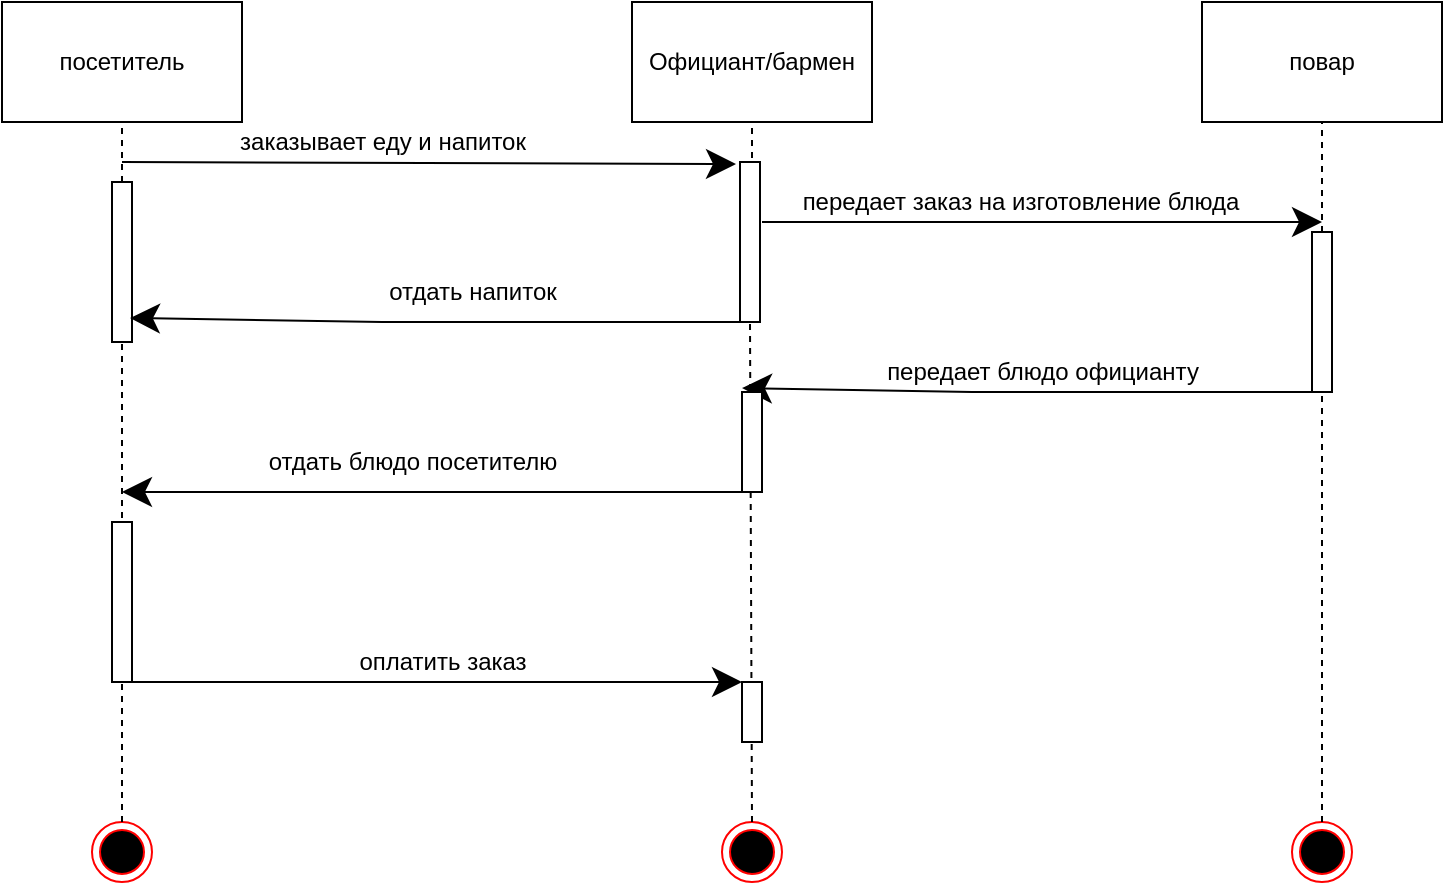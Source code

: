 <mxfile version="20.7.4" type="github">
  <diagram id="OPQfraDK8kIzwdh6b8sF" name="Страница 1">
    <mxGraphModel dx="880" dy="452" grid="1" gridSize="10" guides="1" tooltips="1" connect="1" arrows="1" fold="1" page="1" pageScale="1" pageWidth="827" pageHeight="1169" math="0" shadow="0">
      <root>
        <mxCell id="0" />
        <mxCell id="1" parent="0" />
        <mxCell id="zi3bwyjtD4XyHjBKZgoz-1" value="посетитель" style="rounded=0;whiteSpace=wrap;html=1;" vertex="1" parent="1">
          <mxGeometry x="40" y="80" width="120" height="60" as="geometry" />
        </mxCell>
        <mxCell id="zi3bwyjtD4XyHjBKZgoz-2" value="Официант/бармен" style="rounded=0;whiteSpace=wrap;html=1;" vertex="1" parent="1">
          <mxGeometry x="355" y="80" width="120" height="60" as="geometry" />
        </mxCell>
        <mxCell id="zi3bwyjtD4XyHjBKZgoz-3" value="повар" style="rounded=0;whiteSpace=wrap;html=1;" vertex="1" parent="1">
          <mxGeometry x="640" y="80" width="120" height="60" as="geometry" />
        </mxCell>
        <mxCell id="zi3bwyjtD4XyHjBKZgoz-4" value="" style="endArrow=none;dashed=1;html=1;rounded=0;entryX=0.5;entryY=1;entryDx=0;entryDy=0;startArrow=none;" edge="1" parent="1" source="zi3bwyjtD4XyHjBKZgoz-12" target="zi3bwyjtD4XyHjBKZgoz-1">
          <mxGeometry width="50" height="50" relative="1" as="geometry">
            <mxPoint x="100" y="400" as="sourcePoint" />
            <mxPoint x="440" y="210" as="targetPoint" />
          </mxGeometry>
        </mxCell>
        <mxCell id="zi3bwyjtD4XyHjBKZgoz-5" value="" style="endArrow=none;dashed=1;html=1;rounded=0;entryX=0.5;entryY=1;entryDx=0;entryDy=0;startArrow=none;" edge="1" parent="1" target="zi3bwyjtD4XyHjBKZgoz-2">
          <mxGeometry width="50" height="50" relative="1" as="geometry">
            <mxPoint x="415" y="170" as="sourcePoint" />
            <mxPoint x="339.5" y="140" as="targetPoint" />
          </mxGeometry>
        </mxCell>
        <mxCell id="zi3bwyjtD4XyHjBKZgoz-6" value="" style="endArrow=none;dashed=1;html=1;rounded=0;entryX=0.5;entryY=1;entryDx=0;entryDy=0;exitX=0.5;exitY=0;exitDx=0;exitDy=0;startArrow=none;" edge="1" parent="1" source="zi3bwyjtD4XyHjBKZgoz-24" target="zi3bwyjtD4XyHjBKZgoz-3">
          <mxGeometry width="50" height="50" relative="1" as="geometry">
            <mxPoint x="579.5" y="400" as="sourcePoint" />
            <mxPoint x="579.5" y="140" as="targetPoint" />
          </mxGeometry>
        </mxCell>
        <mxCell id="zi3bwyjtD4XyHjBKZgoz-9" value="" style="ellipse;html=1;shape=endState;fillColor=#000000;strokeColor=#ff0000;" vertex="1" parent="1">
          <mxGeometry x="85" y="490" width="30" height="30" as="geometry" />
        </mxCell>
        <mxCell id="zi3bwyjtD4XyHjBKZgoz-10" value="" style="ellipse;html=1;shape=endState;fillColor=#000000;strokeColor=#ff0000;" vertex="1" parent="1">
          <mxGeometry x="400" y="490" width="30" height="30" as="geometry" />
        </mxCell>
        <mxCell id="zi3bwyjtD4XyHjBKZgoz-11" value="" style="ellipse;html=1;shape=endState;fillColor=#000000;strokeColor=#ff0000;" vertex="1" parent="1">
          <mxGeometry x="685" y="490" width="30" height="30" as="geometry" />
        </mxCell>
        <mxCell id="zi3bwyjtD4XyHjBKZgoz-12" value="" style="html=1;points=[];perimeter=orthogonalPerimeter;" vertex="1" parent="1">
          <mxGeometry x="95" y="170" width="10" height="80" as="geometry" />
        </mxCell>
        <mxCell id="zi3bwyjtD4XyHjBKZgoz-13" value="" style="endArrow=none;dashed=1;html=1;rounded=0;entryX=0.5;entryY=1;entryDx=0;entryDy=0;startArrow=none;" edge="1" parent="1" target="zi3bwyjtD4XyHjBKZgoz-12">
          <mxGeometry width="50" height="50" relative="1" as="geometry">
            <mxPoint x="100" y="380" as="sourcePoint" />
            <mxPoint x="100" y="140" as="targetPoint" />
          </mxGeometry>
        </mxCell>
        <mxCell id="zi3bwyjtD4XyHjBKZgoz-15" value="" style="endArrow=none;dashed=1;html=1;rounded=0;entryX=0.5;entryY=1;entryDx=0;entryDy=0;exitX=0.5;exitY=0;exitDx=0;exitDy=0;startArrow=none;" edge="1" parent="1" source="zi3bwyjtD4XyHjBKZgoz-31">
          <mxGeometry width="50" height="50" relative="1" as="geometry">
            <mxPoint x="100" y="400" as="sourcePoint" />
            <mxPoint x="100" y="370" as="targetPoint" />
          </mxGeometry>
        </mxCell>
        <mxCell id="zi3bwyjtD4XyHjBKZgoz-16" value="" style="endArrow=classic;endFill=1;endSize=12;html=1;rounded=0;entryX=-0.2;entryY=0.013;entryDx=0;entryDy=0;entryPerimeter=0;" edge="1" parent="1" target="zi3bwyjtD4XyHjBKZgoz-21">
          <mxGeometry width="160" relative="1" as="geometry">
            <mxPoint x="100" y="160" as="sourcePoint" />
            <mxPoint x="420" y="160" as="targetPoint" />
          </mxGeometry>
        </mxCell>
        <mxCell id="zi3bwyjtD4XyHjBKZgoz-17" value="заказывает еду и напиток" style="text;html=1;align=center;verticalAlign=middle;resizable=0;points=[];autosize=1;strokeColor=none;fillColor=none;" vertex="1" parent="1">
          <mxGeometry x="145" y="135" width="170" height="30" as="geometry" />
        </mxCell>
        <mxCell id="zi3bwyjtD4XyHjBKZgoz-18" value="" style="endArrow=classic;endFill=1;endSize=12;html=1;rounded=0;" edge="1" parent="1">
          <mxGeometry width="160" relative="1" as="geometry">
            <mxPoint x="420" y="190" as="sourcePoint" />
            <mxPoint x="700" y="190" as="targetPoint" />
          </mxGeometry>
        </mxCell>
        <mxCell id="zi3bwyjtD4XyHjBKZgoz-19" value="" style="endArrow=classic;endFill=1;endSize=12;html=1;rounded=0;entryX=0.9;entryY=0.85;entryDx=0;entryDy=0;entryPerimeter=0;" edge="1" parent="1" target="zi3bwyjtD4XyHjBKZgoz-12">
          <mxGeometry width="160" relative="1" as="geometry">
            <mxPoint x="410" y="240" as="sourcePoint" />
            <mxPoint x="570" y="240" as="targetPoint" />
            <Array as="points">
              <mxPoint x="230" y="240" />
            </Array>
          </mxGeometry>
        </mxCell>
        <mxCell id="zi3bwyjtD4XyHjBKZgoz-20" value="отдать напиток" style="text;html=1;align=center;verticalAlign=middle;resizable=0;points=[];autosize=1;strokeColor=none;fillColor=none;" vertex="1" parent="1">
          <mxGeometry x="220" y="210" width="110" height="30" as="geometry" />
        </mxCell>
        <mxCell id="zi3bwyjtD4XyHjBKZgoz-21" value="" style="html=1;points=[];perimeter=orthogonalPerimeter;" vertex="1" parent="1">
          <mxGeometry x="409" y="160" width="10" height="80" as="geometry" />
        </mxCell>
        <mxCell id="zi3bwyjtD4XyHjBKZgoz-22" value="" style="endArrow=none;dashed=1;html=1;rounded=0;entryX=0.5;entryY=1;entryDx=0;entryDy=0;exitX=0.5;exitY=0;exitDx=0;exitDy=0;" edge="1" parent="1" source="zi3bwyjtD4XyHjBKZgoz-10" target="zi3bwyjtD4XyHjBKZgoz-21">
          <mxGeometry width="50" height="50" relative="1" as="geometry">
            <mxPoint x="414" y="400" as="sourcePoint" />
            <mxPoint x="415" y="140" as="targetPoint" />
          </mxGeometry>
        </mxCell>
        <mxCell id="zi3bwyjtD4XyHjBKZgoz-23" value="передает заказ на изготовление блюда" style="text;html=1;align=center;verticalAlign=middle;resizable=0;points=[];autosize=1;strokeColor=none;fillColor=none;" vertex="1" parent="1">
          <mxGeometry x="429" y="165" width="240" height="30" as="geometry" />
        </mxCell>
        <mxCell id="zi3bwyjtD4XyHjBKZgoz-24" value="" style="html=1;points=[];perimeter=orthogonalPerimeter;" vertex="1" parent="1">
          <mxGeometry x="695" y="195" width="10" height="80" as="geometry" />
        </mxCell>
        <mxCell id="zi3bwyjtD4XyHjBKZgoz-25" value="" style="endArrow=none;dashed=1;html=1;rounded=0;entryX=0.5;entryY=1;entryDx=0;entryDy=0;exitX=0.5;exitY=0;exitDx=0;exitDy=0;" edge="1" parent="1" source="zi3bwyjtD4XyHjBKZgoz-11" target="zi3bwyjtD4XyHjBKZgoz-24">
          <mxGeometry width="50" height="50" relative="1" as="geometry">
            <mxPoint x="700" y="390" as="sourcePoint" />
            <mxPoint x="700" y="140" as="targetPoint" />
          </mxGeometry>
        </mxCell>
        <mxCell id="zi3bwyjtD4XyHjBKZgoz-26" value="" style="endArrow=classic;endFill=1;endSize=12;html=1;rounded=0;" edge="1" parent="1">
          <mxGeometry width="160" relative="1" as="geometry">
            <mxPoint x="705" y="275" as="sourcePoint" />
            <mxPoint x="410" y="273" as="targetPoint" />
            <Array as="points">
              <mxPoint x="525" y="275" />
            </Array>
          </mxGeometry>
        </mxCell>
        <mxCell id="zi3bwyjtD4XyHjBKZgoz-27" value="передает блюдо официанту" style="text;html=1;align=center;verticalAlign=middle;resizable=0;points=[];autosize=1;strokeColor=none;fillColor=none;" vertex="1" parent="1">
          <mxGeometry x="470" y="250" width="180" height="30" as="geometry" />
        </mxCell>
        <mxCell id="zi3bwyjtD4XyHjBKZgoz-28" value="" style="html=1;points=[];perimeter=orthogonalPerimeter;" vertex="1" parent="1">
          <mxGeometry x="410" y="275" width="10" height="50" as="geometry" />
        </mxCell>
        <mxCell id="zi3bwyjtD4XyHjBKZgoz-29" value="" style="endArrow=classic;endFill=1;endSize=12;html=1;rounded=0;" edge="1" parent="1">
          <mxGeometry width="160" relative="1" as="geometry">
            <mxPoint x="411" y="325" as="sourcePoint" />
            <mxPoint x="100" y="325" as="targetPoint" />
            <Array as="points">
              <mxPoint x="231" y="325" />
            </Array>
          </mxGeometry>
        </mxCell>
        <mxCell id="zi3bwyjtD4XyHjBKZgoz-30" value="отдать блюдо посетителю" style="text;html=1;align=center;verticalAlign=middle;resizable=0;points=[];autosize=1;strokeColor=none;fillColor=none;" vertex="1" parent="1">
          <mxGeometry x="160" y="295" width="170" height="30" as="geometry" />
        </mxCell>
        <mxCell id="zi3bwyjtD4XyHjBKZgoz-31" value="" style="html=1;points=[];perimeter=orthogonalPerimeter;" vertex="1" parent="1">
          <mxGeometry x="95" y="340" width="10" height="80" as="geometry" />
        </mxCell>
        <mxCell id="zi3bwyjtD4XyHjBKZgoz-32" value="" style="endArrow=none;dashed=1;html=1;rounded=0;entryX=0.5;entryY=1;entryDx=0;entryDy=0;exitX=0.5;exitY=0;exitDx=0;exitDy=0;" edge="1" parent="1" source="zi3bwyjtD4XyHjBKZgoz-9" target="zi3bwyjtD4XyHjBKZgoz-31">
          <mxGeometry width="50" height="50" relative="1" as="geometry">
            <mxPoint x="100" y="400" as="sourcePoint" />
            <mxPoint x="100" y="370" as="targetPoint" />
          </mxGeometry>
        </mxCell>
        <mxCell id="zi3bwyjtD4XyHjBKZgoz-34" value="" style="endArrow=classic;endFill=1;endSize=12;html=1;rounded=0;" edge="1" parent="1">
          <mxGeometry width="160" relative="1" as="geometry">
            <mxPoint x="105" y="420" as="sourcePoint" />
            <mxPoint x="410" y="420" as="targetPoint" />
          </mxGeometry>
        </mxCell>
        <mxCell id="zi3bwyjtD4XyHjBKZgoz-35" value="оплатить заказ" style="text;html=1;align=center;verticalAlign=middle;resizable=0;points=[];autosize=1;strokeColor=none;fillColor=none;" vertex="1" parent="1">
          <mxGeometry x="205" y="395" width="110" height="30" as="geometry" />
        </mxCell>
        <mxCell id="zi3bwyjtD4XyHjBKZgoz-36" value="" style="html=1;points=[];perimeter=orthogonalPerimeter;" vertex="1" parent="1">
          <mxGeometry x="410" y="420" width="10" height="30" as="geometry" />
        </mxCell>
      </root>
    </mxGraphModel>
  </diagram>
</mxfile>
